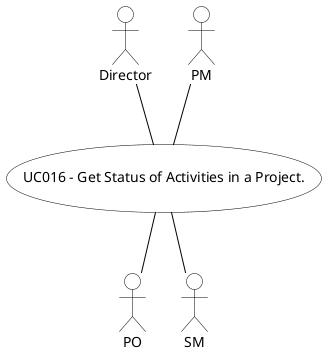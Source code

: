@startuml
skinparam actor {
BackgroundColor #white
ArrowColor #black
BorderColor #black
}
skinparam usecase {
BackgroundColor #white
ArrowColor #black
BorderColor #black
}
usecase (UC016 - Get Status of Activities in a Project.)

:Director: -- (UC016 - Get Status of Activities in a Project.)
:PM: -- (UC016 - Get Status of Activities in a Project.)
(UC016 - Get Status of Activities in a Project.) -- :PO:
(UC016 - Get Status of Activities in a Project.) -- :SM:


@enduml
